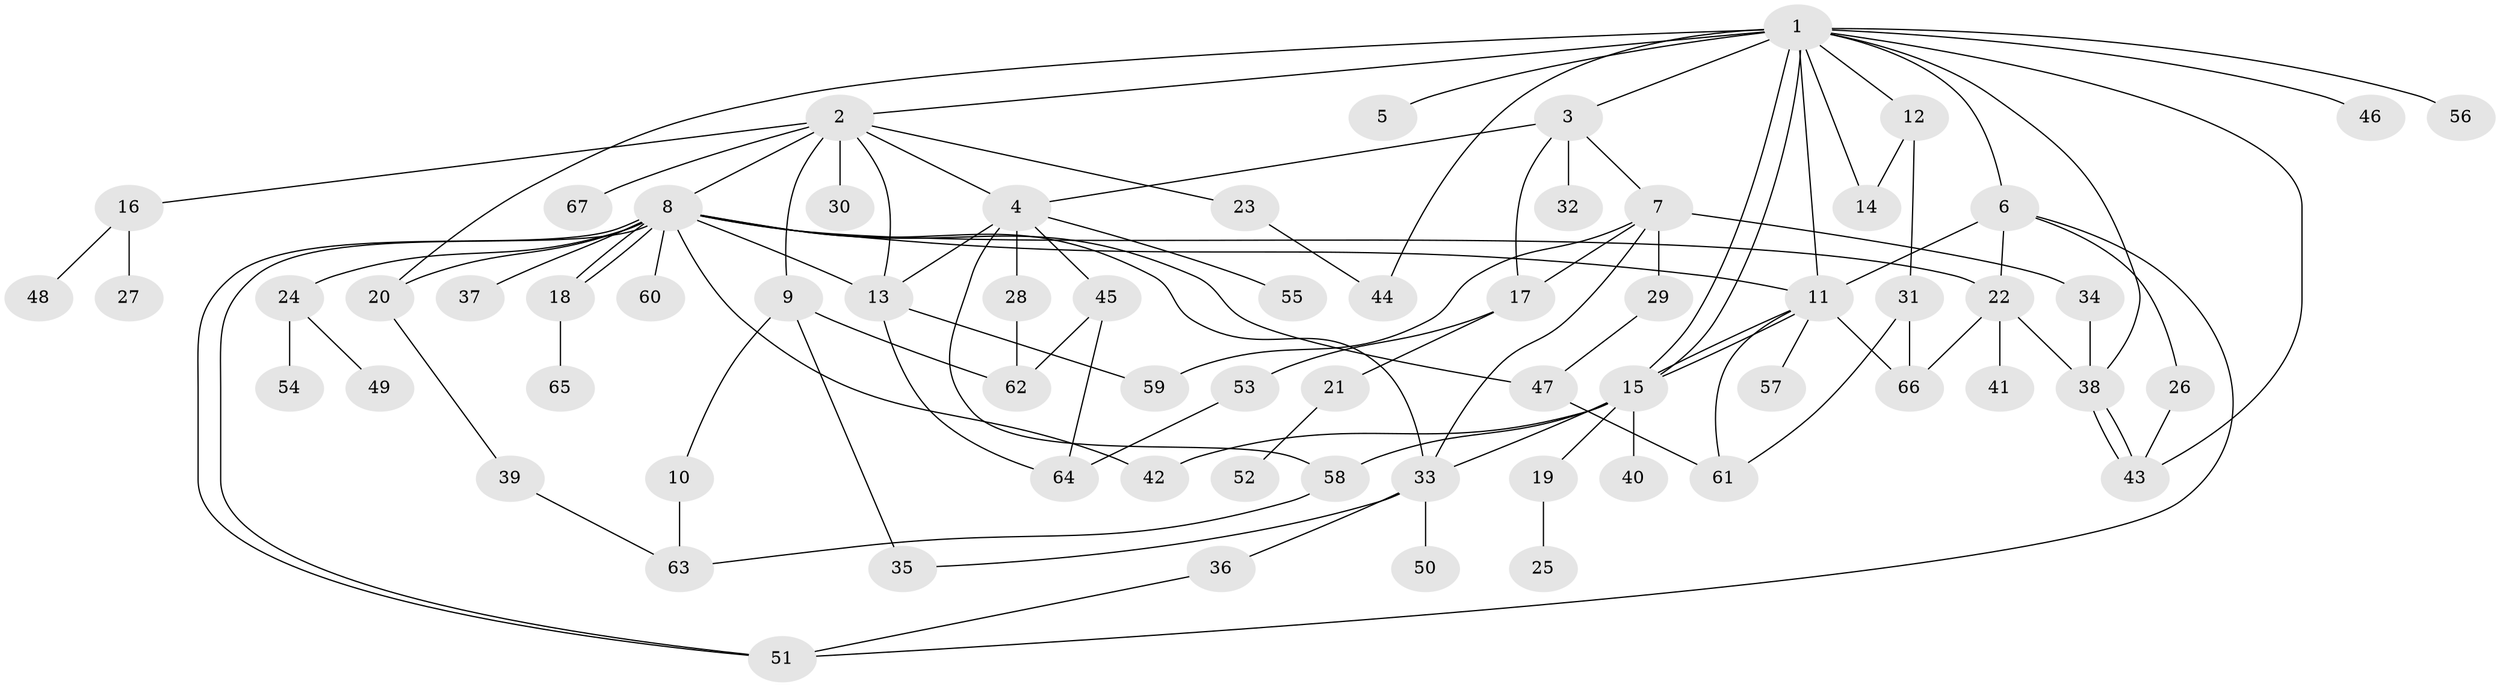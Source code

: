 // coarse degree distribution, {12: 0.020833333333333332, 7: 0.041666666666666664, 3: 0.14583333333333334, 6: 0.08333333333333333, 1: 0.3333333333333333, 16: 0.020833333333333332, 4: 0.0625, 11: 0.020833333333333332, 2: 0.2708333333333333}
// Generated by graph-tools (version 1.1) at 2025/41/03/06/25 10:41:48]
// undirected, 67 vertices, 105 edges
graph export_dot {
graph [start="1"]
  node [color=gray90,style=filled];
  1;
  2;
  3;
  4;
  5;
  6;
  7;
  8;
  9;
  10;
  11;
  12;
  13;
  14;
  15;
  16;
  17;
  18;
  19;
  20;
  21;
  22;
  23;
  24;
  25;
  26;
  27;
  28;
  29;
  30;
  31;
  32;
  33;
  34;
  35;
  36;
  37;
  38;
  39;
  40;
  41;
  42;
  43;
  44;
  45;
  46;
  47;
  48;
  49;
  50;
  51;
  52;
  53;
  54;
  55;
  56;
  57;
  58;
  59;
  60;
  61;
  62;
  63;
  64;
  65;
  66;
  67;
  1 -- 2;
  1 -- 3;
  1 -- 5;
  1 -- 6;
  1 -- 11;
  1 -- 12;
  1 -- 14;
  1 -- 15;
  1 -- 15;
  1 -- 20;
  1 -- 38;
  1 -- 43;
  1 -- 44;
  1 -- 46;
  1 -- 56;
  2 -- 4;
  2 -- 8;
  2 -- 9;
  2 -- 13;
  2 -- 16;
  2 -- 23;
  2 -- 30;
  2 -- 67;
  3 -- 4;
  3 -- 7;
  3 -- 17;
  3 -- 32;
  4 -- 13;
  4 -- 28;
  4 -- 45;
  4 -- 55;
  4 -- 58;
  6 -- 11;
  6 -- 22;
  6 -- 26;
  6 -- 51;
  7 -- 17;
  7 -- 29;
  7 -- 33;
  7 -- 34;
  7 -- 59;
  8 -- 11;
  8 -- 13;
  8 -- 18;
  8 -- 18;
  8 -- 20;
  8 -- 22;
  8 -- 24;
  8 -- 33;
  8 -- 37;
  8 -- 42;
  8 -- 47;
  8 -- 51;
  8 -- 51;
  8 -- 60;
  9 -- 10;
  9 -- 35;
  9 -- 62;
  10 -- 63;
  11 -- 15;
  11 -- 15;
  11 -- 57;
  11 -- 61;
  11 -- 66;
  12 -- 14;
  12 -- 31;
  13 -- 59;
  13 -- 64;
  15 -- 19;
  15 -- 33;
  15 -- 40;
  15 -- 42;
  15 -- 58;
  16 -- 27;
  16 -- 48;
  17 -- 21;
  17 -- 53;
  18 -- 65;
  19 -- 25;
  20 -- 39;
  21 -- 52;
  22 -- 38;
  22 -- 41;
  22 -- 66;
  23 -- 44;
  24 -- 49;
  24 -- 54;
  26 -- 43;
  28 -- 62;
  29 -- 47;
  31 -- 61;
  31 -- 66;
  33 -- 35;
  33 -- 36;
  33 -- 50;
  34 -- 38;
  36 -- 51;
  38 -- 43;
  38 -- 43;
  39 -- 63;
  45 -- 62;
  45 -- 64;
  47 -- 61;
  53 -- 64;
  58 -- 63;
}
